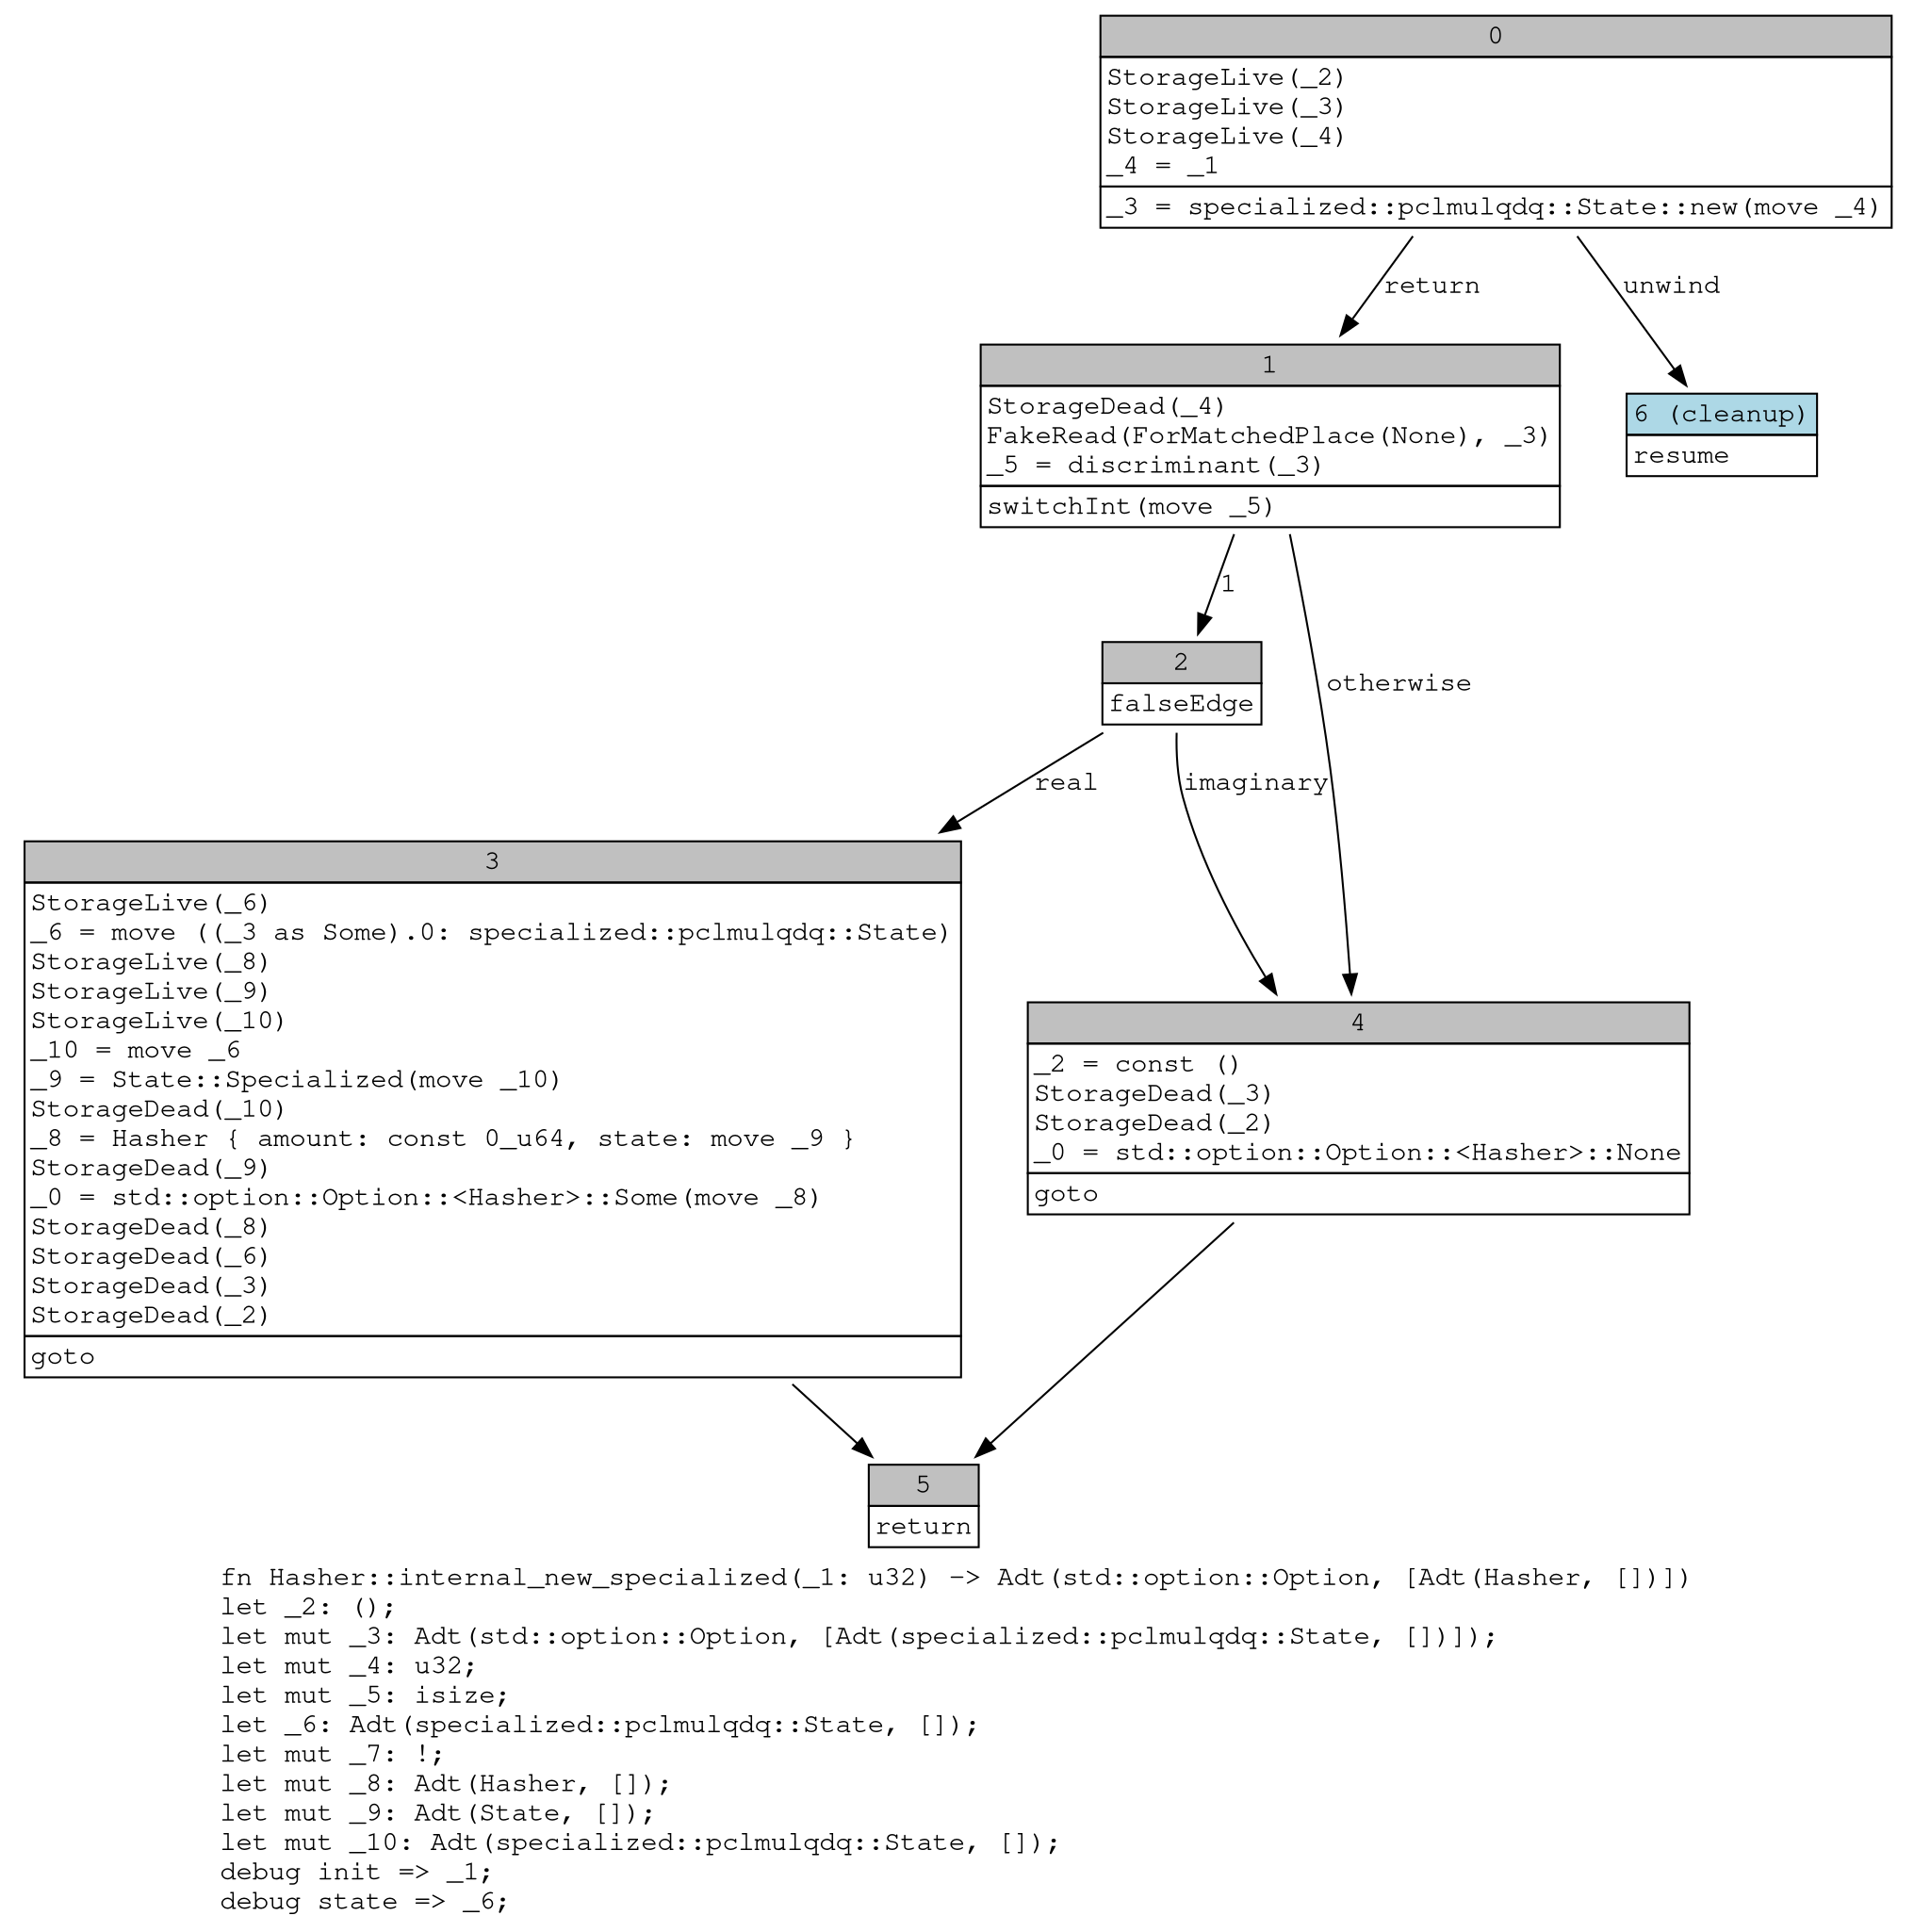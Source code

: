 digraph Mir_0_40 {
    graph [fontname="Courier, monospace"];
    node [fontname="Courier, monospace"];
    edge [fontname="Courier, monospace"];
    label=<fn Hasher::internal_new_specialized(_1: u32) -&gt; Adt(std::option::Option, [Adt(Hasher, [])])<br align="left"/>let _2: ();<br align="left"/>let mut _3: Adt(std::option::Option, [Adt(specialized::pclmulqdq::State, [])]);<br align="left"/>let mut _4: u32;<br align="left"/>let mut _5: isize;<br align="left"/>let _6: Adt(specialized::pclmulqdq::State, []);<br align="left"/>let mut _7: !;<br align="left"/>let mut _8: Adt(Hasher, []);<br align="left"/>let mut _9: Adt(State, []);<br align="left"/>let mut _10: Adt(specialized::pclmulqdq::State, []);<br align="left"/>debug init =&gt; _1;<br align="left"/>debug state =&gt; _6;<br align="left"/>>;
    bb0__0_40 [shape="none", label=<<table border="0" cellborder="1" cellspacing="0"><tr><td bgcolor="gray" align="center" colspan="1">0</td></tr><tr><td align="left" balign="left">StorageLive(_2)<br/>StorageLive(_3)<br/>StorageLive(_4)<br/>_4 = _1<br/></td></tr><tr><td align="left">_3 = specialized::pclmulqdq::State::new(move _4)</td></tr></table>>];
    bb1__0_40 [shape="none", label=<<table border="0" cellborder="1" cellspacing="0"><tr><td bgcolor="gray" align="center" colspan="1">1</td></tr><tr><td align="left" balign="left">StorageDead(_4)<br/>FakeRead(ForMatchedPlace(None), _3)<br/>_5 = discriminant(_3)<br/></td></tr><tr><td align="left">switchInt(move _5)</td></tr></table>>];
    bb2__0_40 [shape="none", label=<<table border="0" cellborder="1" cellspacing="0"><tr><td bgcolor="gray" align="center" colspan="1">2</td></tr><tr><td align="left">falseEdge</td></tr></table>>];
    bb3__0_40 [shape="none", label=<<table border="0" cellborder="1" cellspacing="0"><tr><td bgcolor="gray" align="center" colspan="1">3</td></tr><tr><td align="left" balign="left">StorageLive(_6)<br/>_6 = move ((_3 as Some).0: specialized::pclmulqdq::State)<br/>StorageLive(_8)<br/>StorageLive(_9)<br/>StorageLive(_10)<br/>_10 = move _6<br/>_9 = State::Specialized(move _10)<br/>StorageDead(_10)<br/>_8 = Hasher { amount: const 0_u64, state: move _9 }<br/>StorageDead(_9)<br/>_0 = std::option::Option::&lt;Hasher&gt;::Some(move _8)<br/>StorageDead(_8)<br/>StorageDead(_6)<br/>StorageDead(_3)<br/>StorageDead(_2)<br/></td></tr><tr><td align="left">goto</td></tr></table>>];
    bb4__0_40 [shape="none", label=<<table border="0" cellborder="1" cellspacing="0"><tr><td bgcolor="gray" align="center" colspan="1">4</td></tr><tr><td align="left" balign="left">_2 = const ()<br/>StorageDead(_3)<br/>StorageDead(_2)<br/>_0 = std::option::Option::&lt;Hasher&gt;::None<br/></td></tr><tr><td align="left">goto</td></tr></table>>];
    bb5__0_40 [shape="none", label=<<table border="0" cellborder="1" cellspacing="0"><tr><td bgcolor="gray" align="center" colspan="1">5</td></tr><tr><td align="left">return</td></tr></table>>];
    bb6__0_40 [shape="none", label=<<table border="0" cellborder="1" cellspacing="0"><tr><td bgcolor="lightblue" align="center" colspan="1">6 (cleanup)</td></tr><tr><td align="left">resume</td></tr></table>>];
    bb0__0_40 -> bb1__0_40 [label="return"];
    bb0__0_40 -> bb6__0_40 [label="unwind"];
    bb1__0_40 -> bb2__0_40 [label="1"];
    bb1__0_40 -> bb4__0_40 [label="otherwise"];
    bb2__0_40 -> bb3__0_40 [label="real"];
    bb2__0_40 -> bb4__0_40 [label="imaginary"];
    bb3__0_40 -> bb5__0_40 [label=""];
    bb4__0_40 -> bb5__0_40 [label=""];
}
